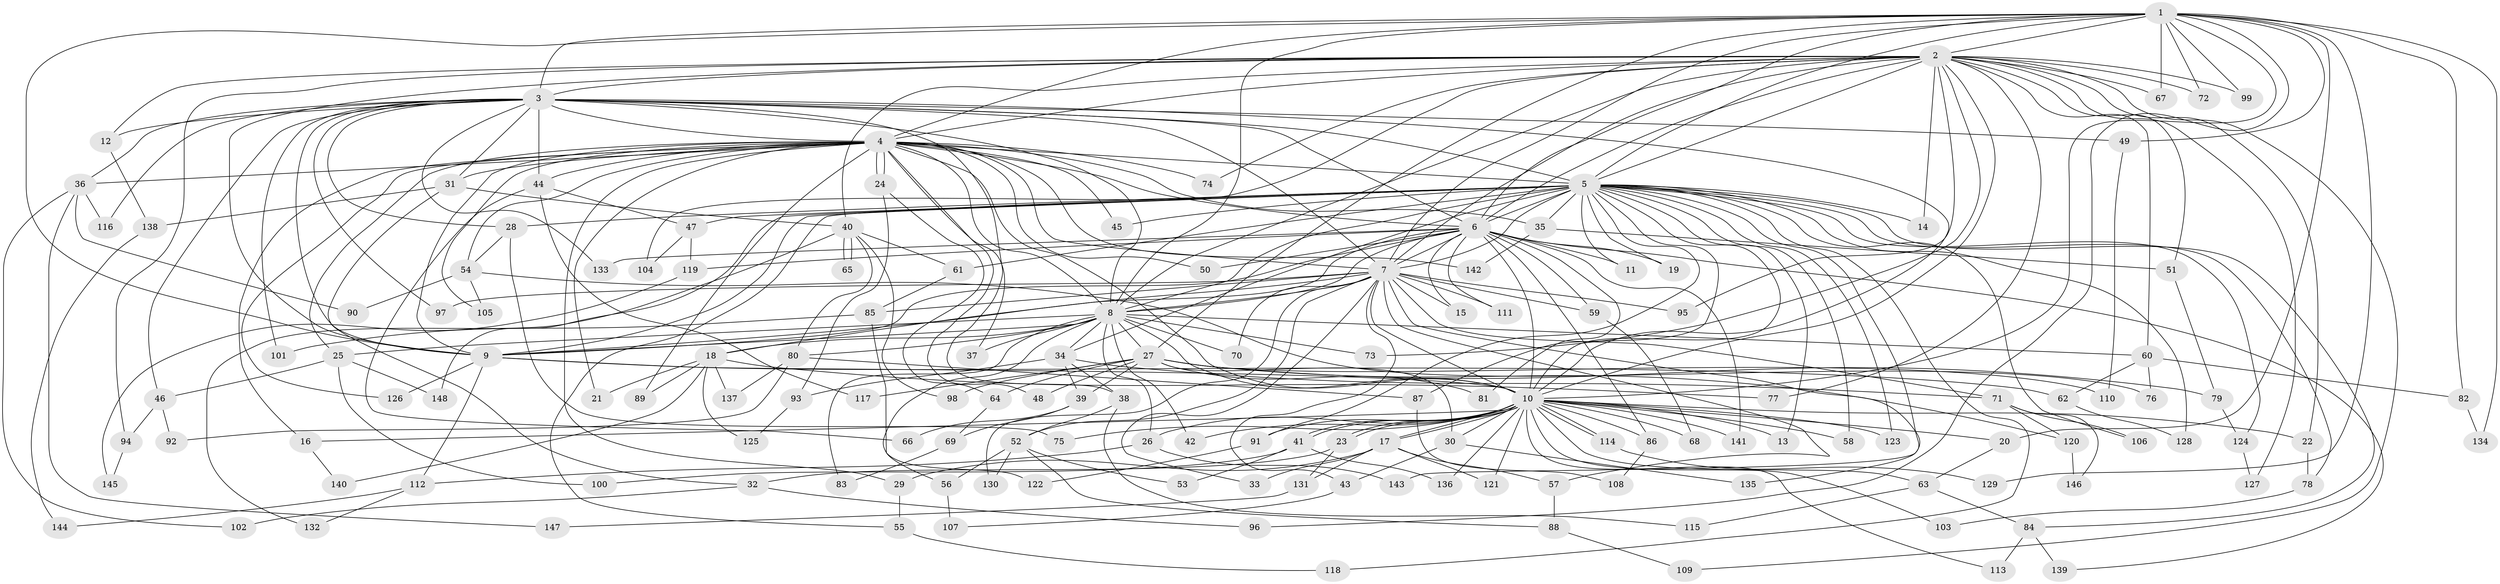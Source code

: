 // coarse degree distribution, {16: 0.008403361344537815, 25: 0.008403361344537815, 20: 0.008403361344537815, 28: 0.008403361344537815, 31: 0.008403361344537815, 21: 0.01680672268907563, 22: 0.008403361344537815, 33: 0.008403361344537815, 2: 0.5546218487394958, 3: 0.14285714285714285, 8: 0.025210084033613446, 5: 0.06722689075630252, 4: 0.10084033613445378, 12: 0.008403361344537815, 6: 0.008403361344537815, 11: 0.008403361344537815, 7: 0.008403361344537815}
// Generated by graph-tools (version 1.1) at 2025/23/03/03/25 07:23:37]
// undirected, 148 vertices, 321 edges
graph export_dot {
graph [start="1"]
  node [color=gray90,style=filled];
  1;
  2;
  3;
  4;
  5;
  6;
  7;
  8;
  9;
  10;
  11;
  12;
  13;
  14;
  15;
  16;
  17;
  18;
  19;
  20;
  21;
  22;
  23;
  24;
  25;
  26;
  27;
  28;
  29;
  30;
  31;
  32;
  33;
  34;
  35;
  36;
  37;
  38;
  39;
  40;
  41;
  42;
  43;
  44;
  45;
  46;
  47;
  48;
  49;
  50;
  51;
  52;
  53;
  54;
  55;
  56;
  57;
  58;
  59;
  60;
  61;
  62;
  63;
  64;
  65;
  66;
  67;
  68;
  69;
  70;
  71;
  72;
  73;
  74;
  75;
  76;
  77;
  78;
  79;
  80;
  81;
  82;
  83;
  84;
  85;
  86;
  87;
  88;
  89;
  90;
  91;
  92;
  93;
  94;
  95;
  96;
  97;
  98;
  99;
  100;
  101;
  102;
  103;
  104;
  105;
  106;
  107;
  108;
  109;
  110;
  111;
  112;
  113;
  114;
  115;
  116;
  117;
  118;
  119;
  120;
  121;
  122;
  123;
  124;
  125;
  126;
  127;
  128;
  129;
  130;
  131;
  132;
  133;
  134;
  135;
  136;
  137;
  138;
  139;
  140;
  141;
  142;
  143;
  144;
  145;
  146;
  147;
  148;
  1 -- 2;
  1 -- 3;
  1 -- 4;
  1 -- 5;
  1 -- 6;
  1 -- 7;
  1 -- 8;
  1 -- 9;
  1 -- 10;
  1 -- 20;
  1 -- 27;
  1 -- 49;
  1 -- 67;
  1 -- 72;
  1 -- 82;
  1 -- 96;
  1 -- 99;
  1 -- 129;
  1 -- 134;
  2 -- 3;
  2 -- 4;
  2 -- 5;
  2 -- 6;
  2 -- 7;
  2 -- 8;
  2 -- 9;
  2 -- 10;
  2 -- 12;
  2 -- 14;
  2 -- 22;
  2 -- 40;
  2 -- 51;
  2 -- 60;
  2 -- 67;
  2 -- 72;
  2 -- 73;
  2 -- 74;
  2 -- 77;
  2 -- 94;
  2 -- 95;
  2 -- 99;
  2 -- 104;
  2 -- 109;
  2 -- 127;
  3 -- 4;
  3 -- 5;
  3 -- 6;
  3 -- 7;
  3 -- 8;
  3 -- 9;
  3 -- 10;
  3 -- 12;
  3 -- 28;
  3 -- 31;
  3 -- 36;
  3 -- 38;
  3 -- 44;
  3 -- 46;
  3 -- 49;
  3 -- 97;
  3 -- 101;
  3 -- 116;
  3 -- 133;
  4 -- 5;
  4 -- 6;
  4 -- 7;
  4 -- 8;
  4 -- 9;
  4 -- 10;
  4 -- 16;
  4 -- 21;
  4 -- 24;
  4 -- 24;
  4 -- 25;
  4 -- 29;
  4 -- 31;
  4 -- 35;
  4 -- 36;
  4 -- 37;
  4 -- 44;
  4 -- 45;
  4 -- 48;
  4 -- 50;
  4 -- 54;
  4 -- 74;
  4 -- 89;
  4 -- 105;
  4 -- 126;
  4 -- 142;
  5 -- 6;
  5 -- 7;
  5 -- 8;
  5 -- 9;
  5 -- 10;
  5 -- 11;
  5 -- 13;
  5 -- 14;
  5 -- 19;
  5 -- 28;
  5 -- 34;
  5 -- 35;
  5 -- 45;
  5 -- 47;
  5 -- 55;
  5 -- 58;
  5 -- 61;
  5 -- 78;
  5 -- 84;
  5 -- 87;
  5 -- 91;
  5 -- 106;
  5 -- 118;
  5 -- 123;
  5 -- 124;
  5 -- 128;
  5 -- 143;
  5 -- 148;
  6 -- 7;
  6 -- 8;
  6 -- 9;
  6 -- 10;
  6 -- 11;
  6 -- 15;
  6 -- 18;
  6 -- 19;
  6 -- 50;
  6 -- 59;
  6 -- 81;
  6 -- 86;
  6 -- 111;
  6 -- 119;
  6 -- 133;
  6 -- 139;
  6 -- 141;
  7 -- 8;
  7 -- 9;
  7 -- 10;
  7 -- 15;
  7 -- 33;
  7 -- 43;
  7 -- 52;
  7 -- 57;
  7 -- 59;
  7 -- 70;
  7 -- 71;
  7 -- 85;
  7 -- 95;
  7 -- 97;
  7 -- 111;
  7 -- 130;
  7 -- 135;
  8 -- 9;
  8 -- 10;
  8 -- 18;
  8 -- 25;
  8 -- 26;
  8 -- 27;
  8 -- 34;
  8 -- 37;
  8 -- 42;
  8 -- 56;
  8 -- 60;
  8 -- 70;
  8 -- 73;
  8 -- 80;
  8 -- 83;
  9 -- 10;
  9 -- 62;
  9 -- 112;
  9 -- 126;
  10 -- 13;
  10 -- 16;
  10 -- 17;
  10 -- 17;
  10 -- 20;
  10 -- 22;
  10 -- 23;
  10 -- 23;
  10 -- 26;
  10 -- 30;
  10 -- 41;
  10 -- 41;
  10 -- 42;
  10 -- 58;
  10 -- 63;
  10 -- 68;
  10 -- 75;
  10 -- 86;
  10 -- 91;
  10 -- 103;
  10 -- 113;
  10 -- 114;
  10 -- 114;
  10 -- 121;
  10 -- 123;
  10 -- 136;
  10 -- 141;
  12 -- 138;
  16 -- 140;
  17 -- 29;
  17 -- 33;
  17 -- 57;
  17 -- 121;
  17 -- 131;
  18 -- 21;
  18 -- 77;
  18 -- 89;
  18 -- 125;
  18 -- 137;
  18 -- 140;
  20 -- 63;
  22 -- 78;
  23 -- 32;
  23 -- 131;
  24 -- 64;
  24 -- 93;
  25 -- 46;
  25 -- 100;
  25 -- 148;
  26 -- 112;
  26 -- 143;
  27 -- 30;
  27 -- 39;
  27 -- 48;
  27 -- 64;
  27 -- 79;
  27 -- 81;
  27 -- 98;
  27 -- 110;
  27 -- 117;
  27 -- 120;
  28 -- 54;
  28 -- 75;
  29 -- 55;
  30 -- 43;
  30 -- 135;
  31 -- 32;
  31 -- 40;
  31 -- 138;
  32 -- 96;
  32 -- 102;
  34 -- 38;
  34 -- 39;
  34 -- 71;
  34 -- 93;
  35 -- 51;
  35 -- 142;
  36 -- 90;
  36 -- 102;
  36 -- 116;
  36 -- 147;
  38 -- 52;
  38 -- 115;
  39 -- 66;
  39 -- 69;
  40 -- 61;
  40 -- 65;
  40 -- 65;
  40 -- 80;
  40 -- 98;
  40 -- 132;
  41 -- 53;
  41 -- 100;
  41 -- 136;
  43 -- 107;
  44 -- 47;
  44 -- 66;
  44 -- 117;
  46 -- 92;
  46 -- 94;
  47 -- 104;
  47 -- 119;
  49 -- 110;
  51 -- 79;
  52 -- 53;
  52 -- 56;
  52 -- 88;
  52 -- 130;
  54 -- 76;
  54 -- 90;
  54 -- 105;
  55 -- 118;
  56 -- 107;
  57 -- 88;
  59 -- 68;
  60 -- 62;
  60 -- 76;
  60 -- 82;
  61 -- 85;
  62 -- 128;
  63 -- 84;
  63 -- 115;
  64 -- 69;
  69 -- 83;
  71 -- 106;
  71 -- 120;
  71 -- 146;
  78 -- 103;
  79 -- 124;
  80 -- 87;
  80 -- 92;
  80 -- 137;
  82 -- 134;
  84 -- 113;
  84 -- 139;
  85 -- 101;
  85 -- 122;
  86 -- 108;
  87 -- 108;
  88 -- 109;
  91 -- 122;
  93 -- 125;
  94 -- 145;
  112 -- 132;
  112 -- 144;
  114 -- 129;
  119 -- 145;
  120 -- 146;
  124 -- 127;
  131 -- 147;
  138 -- 144;
}
